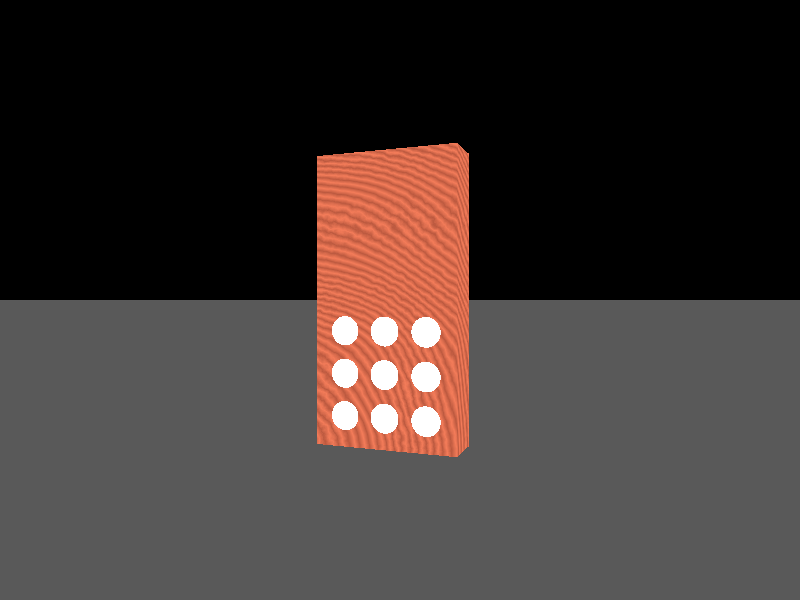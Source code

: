 
#include "colors.inc"
#include "textures.inc"

camera {
    location 2.0*<2.0, 0.5, 1>
    look_at  <0,2,1>/2
    right x*image_width/image_height
}

background {Black}

plane{  y, -0.10
    texture{
        pigment { color rgb <0,0,0> }
        finish{reflection 0.0}
    }
}

plane{ y, 0 texture{pigment{color rgb <0.1,0.1,0.1, 1>} finish{reflection 0.2}} }

light_source {
	2*<1, 8, 3>
    color rgb 1.5*White
}

light_source {
	2*<1, 8, 3> +y
    color rgb 1.5*White
}



#declare WoodTexture = texture{
	pigment{
            wood
            turbulence .05
            color_map {
             [0.0, 1.001 color rgb <0.90, 0.20, 0.10>
                         color rgb <0.50, 0.10, 0.05>]
            }
            scale 0.05
            rotate 45*y
            translate x
        }
        finish{reflection .1 ambient 0.2 diffuse 0.9 phong 0.75  phong_size 80 }
}



#declare Margin = 0.03;
#declare Inlay = 0.005;
#declare ButtonSize = 0.1;
#declare ButtonDepth = 0.005;
#declare Thickness = 0.3;
#declare ButtonMargin = 0.21;



difference {
    box{<0,0,0>,<0.3,2,1>}
    union
    {
        #declare i=0;
        #while(i<3)
            #declare j=0;
            #while(j<3)
                sphere{
                    0,1 
                    texture{pigment{White}}
                    scale <ButtonDepth,ButtonSize,ButtonSize>
                    translate x*(Thickness-Inlay)
                    translate ButtonMargin*<0,1,1>
                    translate ((1-2*ButtonMargin)/2)*<0,i,j>
                }
            #declare j=j+1;
            #end
        #declare i=i+1;
        #end


        box{ <Thickness-Inlay, Margin,Margin>,<Thickness+0.1, 1-Margin,1-Margin> }
        box{ <Thickness-Inlay, Margin,Margin>,<Thickness+0.1, 1-Margin,1-Margin> translate y }
    }
    
    texture{WoodTexture}
}













